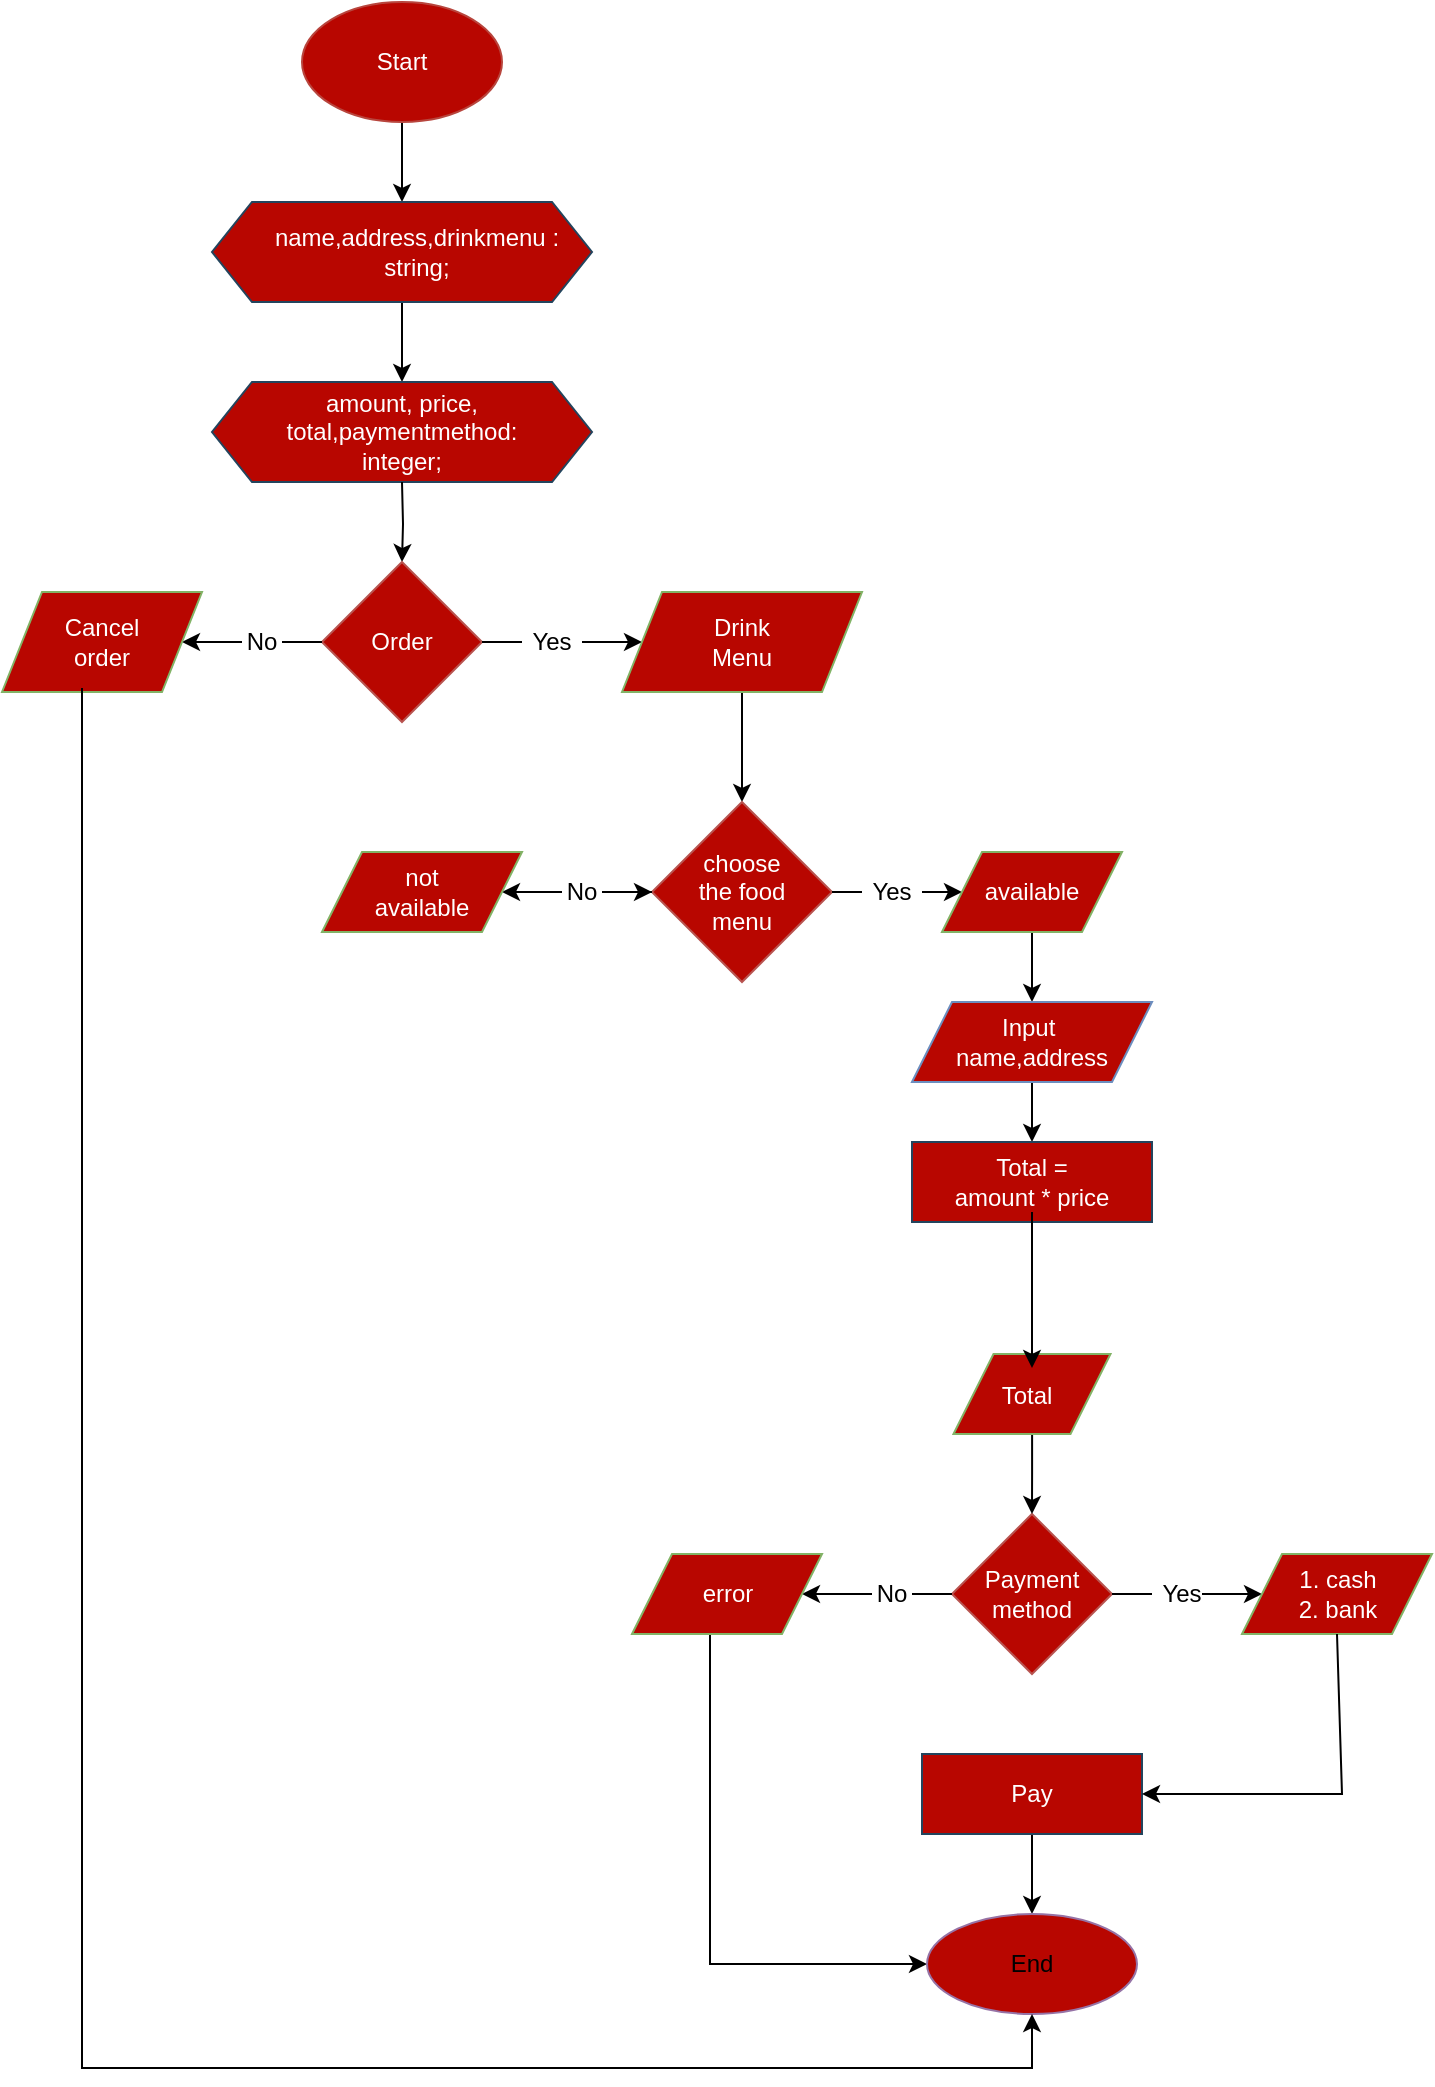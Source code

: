 <mxfile>
    <diagram id="B_mmqH4kKJihbZ-40Sy6" name="Halaman-1">
        <mxGraphModel dx="3720" dy="3187" grid="1" gridSize="10" guides="1" tooltips="1" connect="1" arrows="1" fold="1" page="1" pageScale="1" pageWidth="850" pageHeight="1100" math="0" shadow="0">
            <root>
                <mxCell id="0"/>
                <mxCell id="1" parent="0"/>
                <mxCell id="2" style="edgeStyle=orthogonalEdgeStyle;rounded=0;orthogonalLoop=1;jettySize=auto;html=1;entryX=0.5;entryY=0;entryDx=0;entryDy=0;" edge="1" parent="1" source="3" target="6">
                    <mxGeometry relative="1" as="geometry"/>
                </mxCell>
                <mxCell id="3" value="" style="ellipse;whiteSpace=wrap;html=1;fillColor=#B80600;strokeColor=#B8453D;" vertex="1" parent="1">
                    <mxGeometry x="210" y="34" width="100" height="60" as="geometry"/>
                </mxCell>
                <mxCell id="4" value="Start" style="text;html=1;align=center;verticalAlign=middle;whiteSpace=wrap;rounded=0;fontColor=#FFFFFF;" vertex="1" parent="1">
                    <mxGeometry x="230" y="49" width="60" height="30" as="geometry"/>
                </mxCell>
                <mxCell id="5" style="edgeStyle=orthogonalEdgeStyle;rounded=0;orthogonalLoop=1;jettySize=auto;html=1;entryX=0.5;entryY=0;entryDx=0;entryDy=0;" edge="1" parent="1" source="6" target="8">
                    <mxGeometry relative="1" as="geometry"/>
                </mxCell>
                <mxCell id="6" value="" style="shape=hexagon;perimeter=hexagonPerimeter2;whiteSpace=wrap;html=1;fixedSize=1;fillColor=#B80600;strokeColor=#23445d;" vertex="1" parent="1">
                    <mxGeometry x="165" y="134" width="190" height="50" as="geometry"/>
                </mxCell>
                <mxCell id="7" value="name,address,drinkmenu :&lt;br&gt;string;" style="text;html=1;strokeColor=none;fillColor=none;align=center;verticalAlign=middle;whiteSpace=wrap;rounded=0;fontColor=#FFFFFF;" vertex="1" parent="1">
                    <mxGeometry x="195" y="141.5" width="145" height="35" as="geometry"/>
                </mxCell>
                <mxCell id="8" value="" style="shape=hexagon;perimeter=hexagonPerimeter2;whiteSpace=wrap;html=1;fixedSize=1;fillColor=#B80600;strokeColor=#23445d;" vertex="1" parent="1">
                    <mxGeometry x="165" y="224" width="190" height="50" as="geometry"/>
                </mxCell>
                <mxCell id="9" value="amount, price, total,paymentmethod:&lt;br&gt;integer;" style="text;html=1;strokeColor=none;fillColor=none;align=center;verticalAlign=middle;whiteSpace=wrap;rounded=0;fontColor=#FFFFFF;" vertex="1" parent="1">
                    <mxGeometry x="200" y="239" width="120" height="20" as="geometry"/>
                </mxCell>
                <mxCell id="10" style="edgeStyle=orthogonalEdgeStyle;rounded=0;orthogonalLoop=1;jettySize=auto;html=1;entryX=0.5;entryY=0;entryDx=0;entryDy=0;" edge="1" parent="1" target="13">
                    <mxGeometry relative="1" as="geometry">
                        <mxPoint x="260" y="274" as="sourcePoint"/>
                    </mxGeometry>
                </mxCell>
                <mxCell id="11" style="edgeStyle=orthogonalEdgeStyle;rounded=0;orthogonalLoop=1;jettySize=auto;html=1;entryX=0;entryY=0.5;entryDx=0;entryDy=0;startArrow=none;" edge="1" parent="1" source="48" target="18">
                    <mxGeometry relative="1" as="geometry"/>
                </mxCell>
                <mxCell id="12" style="edgeStyle=orthogonalEdgeStyle;rounded=0;orthogonalLoop=1;jettySize=auto;html=1;entryX=1;entryY=0.5;entryDx=0;entryDy=0;startArrow=none;" edge="1" parent="1" source="50" target="15">
                    <mxGeometry relative="1" as="geometry"/>
                </mxCell>
                <mxCell id="13" value="" style="rhombus;whiteSpace=wrap;html=1;fillColor=#B80600;strokeColor=#b85450;" vertex="1" parent="1">
                    <mxGeometry x="220" y="314" width="80" height="80" as="geometry"/>
                </mxCell>
                <mxCell id="14" value="Order" style="text;html=1;strokeColor=none;fillColor=none;align=center;verticalAlign=middle;whiteSpace=wrap;rounded=0;fontColor=#FFFFFF;" vertex="1" parent="1">
                    <mxGeometry x="230" y="339" width="60" height="30" as="geometry"/>
                </mxCell>
                <mxCell id="15" value="" style="shape=parallelogram;perimeter=parallelogramPerimeter;whiteSpace=wrap;html=1;fixedSize=1;fillColor=#B80600;strokeColor=#82b366;" vertex="1" parent="1">
                    <mxGeometry x="60" y="329" width="100" height="50" as="geometry"/>
                </mxCell>
                <mxCell id="16" value="Cancel order" style="text;html=1;strokeColor=none;fillColor=none;align=center;verticalAlign=middle;whiteSpace=wrap;rounded=0;fontColor=#FFFFFF;" vertex="1" parent="1">
                    <mxGeometry x="80" y="339" width="60" height="30" as="geometry"/>
                </mxCell>
                <mxCell id="17" style="edgeStyle=orthogonalEdgeStyle;rounded=0;orthogonalLoop=1;jettySize=auto;html=1;exitX=0.5;exitY=1;exitDx=0;exitDy=0;entryX=0.5;entryY=0;entryDx=0;entryDy=0;" edge="1" parent="1" source="18" target="22">
                    <mxGeometry relative="1" as="geometry"/>
                </mxCell>
                <mxCell id="18" value="" style="shape=parallelogram;perimeter=parallelogramPerimeter;whiteSpace=wrap;html=1;fixedSize=1;fillColor=#B80600;strokeColor=#82b366;" vertex="1" parent="1">
                    <mxGeometry x="370" y="329" width="120" height="50" as="geometry"/>
                </mxCell>
                <mxCell id="19" value="Drink Menu" style="text;html=1;strokeColor=none;fillColor=none;align=center;verticalAlign=middle;whiteSpace=wrap;rounded=0;fontColor=#FFFFFF;" vertex="1" parent="1">
                    <mxGeometry x="400" y="339" width="60" height="30" as="geometry"/>
                </mxCell>
                <mxCell id="20" style="edgeStyle=orthogonalEdgeStyle;rounded=0;orthogonalLoop=1;jettySize=auto;html=1;exitX=1;exitY=0.5;exitDx=0;exitDy=0;entryX=0;entryY=0.5;entryDx=0;entryDy=0;startArrow=none;" edge="1" parent="1" source="52" target="26">
                    <mxGeometry relative="1" as="geometry"/>
                </mxCell>
                <mxCell id="21" style="edgeStyle=orthogonalEdgeStyle;rounded=0;orthogonalLoop=1;jettySize=auto;html=1;exitX=0;exitY=0.5;exitDx=0;exitDy=0;entryX=1;entryY=0.5;entryDx=0;entryDy=0;startArrow=none;" edge="1" parent="1" source="55" target="24">
                    <mxGeometry relative="1" as="geometry"/>
                </mxCell>
                <mxCell id="22" value="" style="rhombus;whiteSpace=wrap;html=1;fillColor=#B80600;strokeColor=#b85450;" vertex="1" parent="1">
                    <mxGeometry x="385" y="434" width="90" height="90" as="geometry"/>
                </mxCell>
                <mxCell id="23" value="choose the food menu" style="text;html=1;strokeColor=none;fillColor=none;align=center;verticalAlign=middle;whiteSpace=wrap;rounded=0;fontColor=#FFFFFF;" vertex="1" parent="1">
                    <mxGeometry x="400" y="464" width="60" height="30" as="geometry"/>
                </mxCell>
                <mxCell id="24" value="" style="shape=parallelogram;perimeter=parallelogramPerimeter;whiteSpace=wrap;html=1;fixedSize=1;fillColor=#B80600;strokeColor=#82b366;" vertex="1" parent="1">
                    <mxGeometry x="220" y="459" width="100" height="40" as="geometry"/>
                </mxCell>
                <mxCell id="25" style="edgeStyle=orthogonalEdgeStyle;rounded=0;orthogonalLoop=1;jettySize=auto;html=1;entryX=0.5;entryY=0;entryDx=0;entryDy=0;" edge="1" parent="1" source="26" target="30">
                    <mxGeometry relative="1" as="geometry"/>
                </mxCell>
                <mxCell id="26" value="" style="shape=parallelogram;perimeter=parallelogramPerimeter;whiteSpace=wrap;html=1;fixedSize=1;fillColor=#B80600;strokeColor=#82b366;" vertex="1" parent="1">
                    <mxGeometry x="530" y="459" width="90" height="40" as="geometry"/>
                </mxCell>
                <mxCell id="27" value="not available" style="text;html=1;strokeColor=none;fillColor=none;align=center;verticalAlign=middle;whiteSpace=wrap;rounded=0;fontColor=#FFFFFF;" vertex="1" parent="1">
                    <mxGeometry x="240" y="464" width="60" height="30" as="geometry"/>
                </mxCell>
                <mxCell id="28" value="available" style="text;html=1;strokeColor=none;fillColor=none;align=center;verticalAlign=middle;whiteSpace=wrap;rounded=0;fontColor=#FFFFFF;" vertex="1" parent="1">
                    <mxGeometry x="545" y="464" width="60" height="30" as="geometry"/>
                </mxCell>
                <mxCell id="29" style="edgeStyle=orthogonalEdgeStyle;rounded=0;orthogonalLoop=1;jettySize=auto;html=1;entryX=0.5;entryY=0;entryDx=0;entryDy=0;" edge="1" parent="1" source="30" target="32">
                    <mxGeometry relative="1" as="geometry"/>
                </mxCell>
                <mxCell id="30" value="" style="shape=parallelogram;perimeter=parallelogramPerimeter;whiteSpace=wrap;html=1;fixedSize=1;fillColor=#B80600;strokeColor=#6c8ebf;" vertex="1" parent="1">
                    <mxGeometry x="515" y="534" width="120" height="40" as="geometry"/>
                </mxCell>
                <mxCell id="31" value="Input&amp;nbsp;&lt;br&gt;name,address" style="text;html=1;strokeColor=none;fillColor=none;align=center;verticalAlign=middle;whiteSpace=wrap;rounded=0;fontColor=#FFFFFF;" vertex="1" parent="1">
                    <mxGeometry x="545" y="539" width="60" height="30" as="geometry"/>
                </mxCell>
                <mxCell id="32" value="" style="rounded=0;whiteSpace=wrap;html=1;fillColor=#B80600;strokeColor=#23445d;" vertex="1" parent="1">
                    <mxGeometry x="515" y="604" width="120" height="40" as="geometry"/>
                </mxCell>
                <mxCell id="33" value="Total = amount * price" style="text;html=1;strokeColor=none;fillColor=none;align=center;verticalAlign=middle;whiteSpace=wrap;rounded=0;fontColor=#FFFFFF;" vertex="1" parent="1">
                    <mxGeometry x="535" y="609" width="80" height="30" as="geometry"/>
                </mxCell>
                <mxCell id="34" style="edgeStyle=orthogonalEdgeStyle;rounded=0;orthogonalLoop=1;jettySize=auto;html=1;entryX=0;entryY=0.5;entryDx=0;entryDy=0;startArrow=none;" edge="1" parent="1" source="57" target="40">
                    <mxGeometry relative="1" as="geometry"/>
                </mxCell>
                <mxCell id="35" style="edgeStyle=orthogonalEdgeStyle;rounded=0;orthogonalLoop=1;jettySize=auto;html=1;entryX=1;entryY=0.5;entryDx=0;entryDy=0;startArrow=none;" edge="1" parent="1" source="59" target="39">
                    <mxGeometry relative="1" as="geometry"/>
                </mxCell>
                <mxCell id="36" value="" style="rhombus;whiteSpace=wrap;html=1;fillColor=#B80600;strokeColor=#b85450;" vertex="1" parent="1">
                    <mxGeometry x="535" y="790" width="80" height="80" as="geometry"/>
                </mxCell>
                <mxCell id="37" value="Payment method" style="text;html=1;strokeColor=none;fillColor=none;align=center;verticalAlign=middle;whiteSpace=wrap;rounded=0;fontColor=#FFFFFF;" vertex="1" parent="1">
                    <mxGeometry x="545" y="815" width="60" height="30" as="geometry"/>
                </mxCell>
                <mxCell id="38" style="edgeStyle=orthogonalEdgeStyle;rounded=0;orthogonalLoop=1;jettySize=auto;html=1;entryX=0;entryY=0.5;entryDx=0;entryDy=0;" edge="1" parent="1" source="39" target="46">
                    <mxGeometry relative="1" as="geometry">
                        <Array as="points">
                            <mxPoint x="414" y="1015"/>
                        </Array>
                    </mxGeometry>
                </mxCell>
                <mxCell id="39" value="" style="shape=parallelogram;perimeter=parallelogramPerimeter;whiteSpace=wrap;html=1;fixedSize=1;fillColor=#B80600;strokeColor=#82b366;" vertex="1" parent="1">
                    <mxGeometry x="375" y="810" width="95" height="40" as="geometry"/>
                </mxCell>
                <mxCell id="40" value="" style="shape=parallelogram;perimeter=parallelogramPerimeter;whiteSpace=wrap;html=1;fixedSize=1;fillColor=#B80600;strokeColor=#82b366;" vertex="1" parent="1">
                    <mxGeometry x="680" y="810" width="95" height="40" as="geometry"/>
                </mxCell>
                <mxCell id="41" value="error" style="text;html=1;strokeColor=none;fillColor=none;align=center;verticalAlign=middle;whiteSpace=wrap;rounded=0;fontColor=#FFFFFF;" vertex="1" parent="1">
                    <mxGeometry x="392.5" y="815" width="60" height="30" as="geometry"/>
                </mxCell>
                <mxCell id="42" value="1. cash&lt;br&gt;2. bank" style="text;html=1;strokeColor=none;fillColor=none;align=center;verticalAlign=middle;whiteSpace=wrap;rounded=0;fontColor=#FFFFFF;" vertex="1" parent="1">
                    <mxGeometry x="697.5" y="815" width="60" height="30" as="geometry"/>
                </mxCell>
                <mxCell id="43" style="edgeStyle=orthogonalEdgeStyle;rounded=0;orthogonalLoop=1;jettySize=auto;html=1;entryX=0.5;entryY=0;entryDx=0;entryDy=0;" edge="1" parent="1" source="44" target="46">
                    <mxGeometry relative="1" as="geometry"/>
                </mxCell>
                <mxCell id="44" value="" style="rounded=0;whiteSpace=wrap;html=1;fillColor=#B80600;strokeColor=#23445d;" vertex="1" parent="1">
                    <mxGeometry x="520" y="910" width="110" height="40" as="geometry"/>
                </mxCell>
                <mxCell id="45" value="Pay" style="text;html=1;strokeColor=none;fillColor=none;align=center;verticalAlign=middle;whiteSpace=wrap;rounded=0;fontColor=#FFFFFF;" vertex="1" parent="1">
                    <mxGeometry x="545" y="915" width="60" height="30" as="geometry"/>
                </mxCell>
                <mxCell id="46" value="" style="ellipse;whiteSpace=wrap;html=1;fillColor=#B80600;strokeColor=#9673a6;" vertex="1" parent="1">
                    <mxGeometry x="522.5" y="990" width="105" height="50" as="geometry"/>
                </mxCell>
                <mxCell id="47" value="End" style="text;html=1;align=center;verticalAlign=middle;whiteSpace=wrap;rounded=0;" vertex="1" parent="1">
                    <mxGeometry x="545" y="1000" width="60" height="30" as="geometry"/>
                </mxCell>
                <mxCell id="48" value="Yes" style="text;html=1;strokeColor=none;fillColor=none;align=center;verticalAlign=middle;whiteSpace=wrap;rounded=0;" vertex="1" parent="1">
                    <mxGeometry x="320" y="349" width="30" height="10" as="geometry"/>
                </mxCell>
                <mxCell id="49" value="" style="edgeStyle=orthogonalEdgeStyle;rounded=0;orthogonalLoop=1;jettySize=auto;html=1;entryX=0;entryY=0.5;entryDx=0;entryDy=0;endArrow=none;" edge="1" parent="1" source="13" target="48">
                    <mxGeometry relative="1" as="geometry">
                        <mxPoint x="300.0" y="354" as="sourcePoint"/>
                        <mxPoint x="350.0" y="354" as="targetPoint"/>
                    </mxGeometry>
                </mxCell>
                <mxCell id="50" value="No" style="text;html=1;strokeColor=none;fillColor=none;align=center;verticalAlign=middle;whiteSpace=wrap;rounded=0;" vertex="1" parent="1">
                    <mxGeometry x="180" y="349" width="20" height="10" as="geometry"/>
                </mxCell>
                <mxCell id="51" value="" style="edgeStyle=orthogonalEdgeStyle;rounded=0;orthogonalLoop=1;jettySize=auto;html=1;entryX=1;entryY=0.5;entryDx=0;entryDy=0;endArrow=none;" edge="1" parent="1" source="13" target="50">
                    <mxGeometry relative="1" as="geometry">
                        <mxPoint x="220" y="354" as="sourcePoint"/>
                        <mxPoint x="150" y="354" as="targetPoint"/>
                    </mxGeometry>
                </mxCell>
                <mxCell id="52" value="Yes" style="text;html=1;strokeColor=none;fillColor=none;align=center;verticalAlign=middle;whiteSpace=wrap;rounded=0;" vertex="1" parent="1">
                    <mxGeometry x="490" y="474" width="30" height="10" as="geometry"/>
                </mxCell>
                <mxCell id="53" value="" style="edgeStyle=orthogonalEdgeStyle;rounded=0;orthogonalLoop=1;jettySize=auto;html=1;exitX=1;exitY=0.5;exitDx=0;exitDy=0;entryX=0;entryY=0.5;entryDx=0;entryDy=0;endArrow=none;" edge="1" parent="1" source="22" target="52">
                    <mxGeometry relative="1" as="geometry">
                        <mxPoint x="475.0" y="479" as="sourcePoint"/>
                        <mxPoint x="540.0" y="479" as="targetPoint"/>
                    </mxGeometry>
                </mxCell>
                <mxCell id="54" value="" style="edgeStyle=orthogonalEdgeStyle;rounded=0;orthogonalLoop=1;jettySize=auto;html=1;" edge="1" parent="1" source="55" target="22">
                    <mxGeometry relative="1" as="geometry"/>
                </mxCell>
                <mxCell id="55" value="No" style="text;html=1;strokeColor=none;fillColor=none;align=center;verticalAlign=middle;whiteSpace=wrap;rounded=0;" vertex="1" parent="1">
                    <mxGeometry x="340" y="474" width="20" height="10" as="geometry"/>
                </mxCell>
                <mxCell id="56" value="" style="edgeStyle=orthogonalEdgeStyle;rounded=0;orthogonalLoop=1;jettySize=auto;html=1;exitX=0;exitY=0.5;exitDx=0;exitDy=0;entryX=1;entryY=0.5;entryDx=0;entryDy=0;endArrow=none;" edge="1" parent="1" source="22" target="55">
                    <mxGeometry relative="1" as="geometry">
                        <mxPoint x="385.0" y="479" as="sourcePoint"/>
                        <mxPoint x="310.0" y="479" as="targetPoint"/>
                    </mxGeometry>
                </mxCell>
                <mxCell id="57" value="Yes" style="text;html=1;strokeColor=none;fillColor=none;align=center;verticalAlign=middle;whiteSpace=wrap;rounded=0;" vertex="1" parent="1">
                    <mxGeometry x="635" y="825" width="30" height="10" as="geometry"/>
                </mxCell>
                <mxCell id="58" value="" style="edgeStyle=orthogonalEdgeStyle;rounded=0;orthogonalLoop=1;jettySize=auto;html=1;entryX=0;entryY=0.5;entryDx=0;entryDy=0;endArrow=none;" edge="1" parent="1" source="36" target="57">
                    <mxGeometry relative="1" as="geometry">
                        <mxPoint x="615.0" y="830" as="sourcePoint"/>
                        <mxPoint x="690.0" y="830" as="targetPoint"/>
                    </mxGeometry>
                </mxCell>
                <mxCell id="59" value="No" style="text;html=1;strokeColor=none;fillColor=none;align=center;verticalAlign=middle;whiteSpace=wrap;rounded=0;" vertex="1" parent="1">
                    <mxGeometry x="495" y="825" width="20" height="10" as="geometry"/>
                </mxCell>
                <mxCell id="60" value="" style="edgeStyle=orthogonalEdgeStyle;rounded=0;orthogonalLoop=1;jettySize=auto;html=1;entryX=1;entryY=0.5;entryDx=0;entryDy=0;endArrow=none;" edge="1" parent="1" source="36" target="59">
                    <mxGeometry relative="1" as="geometry">
                        <mxPoint x="535.0" y="830" as="sourcePoint"/>
                        <mxPoint x="460.0" y="830" as="targetPoint"/>
                    </mxGeometry>
                </mxCell>
                <mxCell id="61" style="edgeStyle=orthogonalEdgeStyle;rounded=0;orthogonalLoop=1;jettySize=auto;html=1;entryX=0.5;entryY=0;entryDx=0;entryDy=0;" edge="1" parent="1" source="62" target="36">
                    <mxGeometry relative="1" as="geometry"/>
                </mxCell>
                <mxCell id="62" value="" style="shape=parallelogram;perimeter=parallelogramPerimeter;whiteSpace=wrap;html=1;fixedSize=1;fillColor=#B80600;strokeColor=#82b366;" vertex="1" parent="1">
                    <mxGeometry x="535.75" y="710" width="78.5" height="40" as="geometry"/>
                </mxCell>
                <mxCell id="63" value="Total&lt;br&gt;" style="text;html=1;strokeColor=none;fillColor=none;align=center;verticalAlign=middle;whiteSpace=wrap;rounded=0;fontColor=#FFFFFF;" vertex="1" parent="1">
                    <mxGeometry x="540" y="715" width="65" height="32" as="geometry"/>
                </mxCell>
                <mxCell id="64" value="" style="endArrow=classic;html=1;rounded=0;exitX=0.5;exitY=1;exitDx=0;exitDy=0;entryX=1;entryY=0.5;entryDx=0;entryDy=0;" edge="1" parent="1" source="40" target="44">
                    <mxGeometry width="50" height="50" relative="1" as="geometry">
                        <mxPoint x="400" y="937" as="sourcePoint"/>
                        <mxPoint x="450" y="887" as="targetPoint"/>
                        <Array as="points">
                            <mxPoint x="730" y="930"/>
                        </Array>
                    </mxGeometry>
                </mxCell>
                <mxCell id="65" value="" style="endArrow=classic;html=1;rounded=0;exitX=0.5;exitY=1;exitDx=0;exitDy=0;" edge="1" parent="1" source="33">
                    <mxGeometry width="50" height="50" relative="1" as="geometry">
                        <mxPoint x="400" y="717" as="sourcePoint"/>
                        <mxPoint x="575" y="717" as="targetPoint"/>
                    </mxGeometry>
                </mxCell>
                <mxCell id="66" value="" style="endArrow=classic;html=1;rounded=0;exitX=0.4;exitY=0.96;exitDx=0;exitDy=0;exitPerimeter=0;entryX=0.5;entryY=1;entryDx=0;entryDy=0;" edge="1" parent="1" source="15" target="46">
                    <mxGeometry width="50" height="50" relative="1" as="geometry">
                        <mxPoint x="400" y="477" as="sourcePoint"/>
                        <mxPoint x="520" y="1017" as="targetPoint"/>
                        <Array as="points">
                            <mxPoint x="100" y="1067"/>
                            <mxPoint x="575" y="1067"/>
                        </Array>
                    </mxGeometry>
                </mxCell>
            </root>
        </mxGraphModel>
    </diagram>
</mxfile>